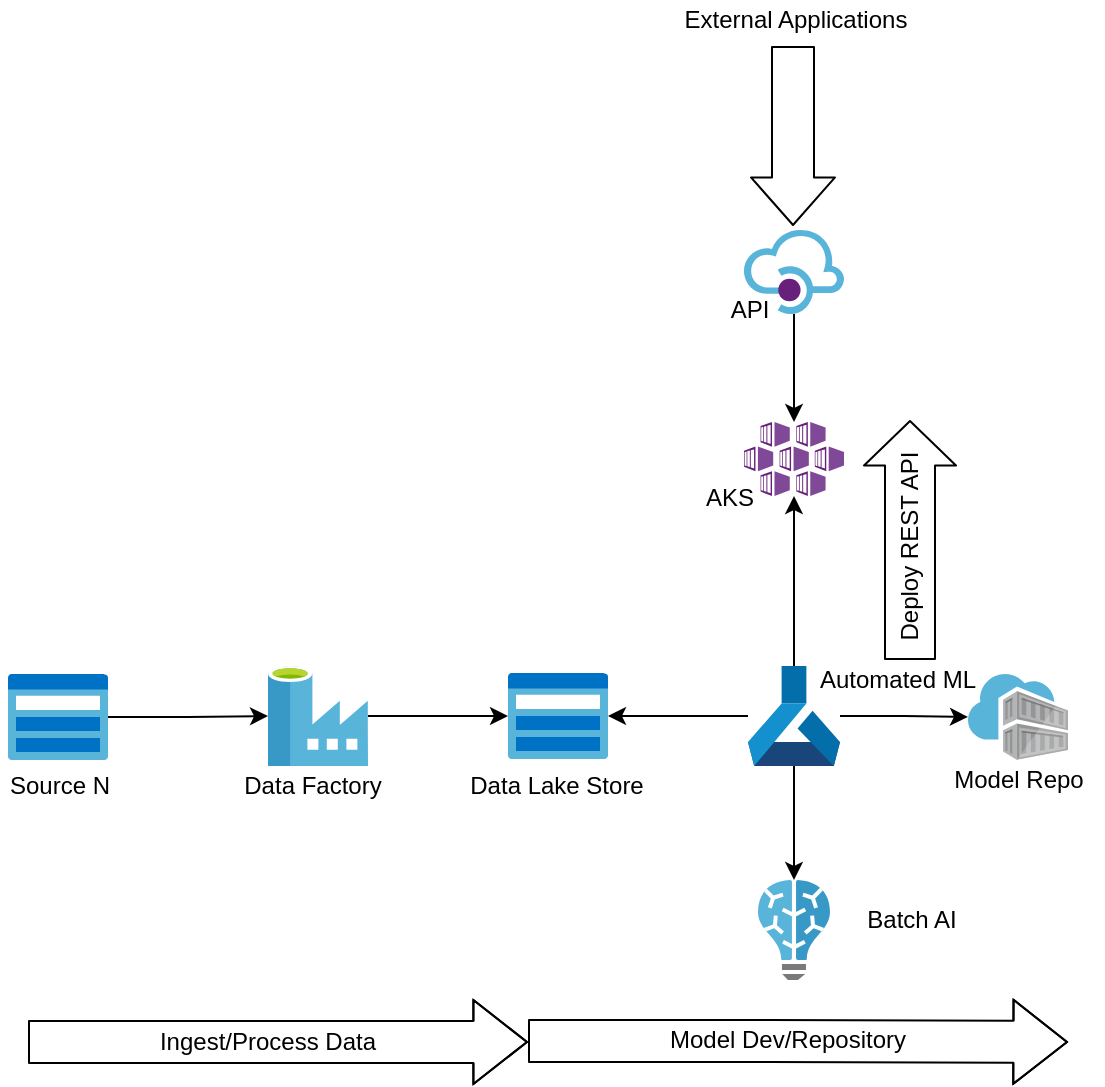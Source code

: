 <mxfile version="14.4.4" type="github">
  <diagram id="zSh2a149f-0JXWldT1MG" name="AutomatedML">
    <mxGraphModel dx="1038" dy="580" grid="1" gridSize="10" guides="1" tooltips="1" connect="1" arrows="1" fold="1" page="1" pageScale="1" pageWidth="850" pageHeight="1100" math="0" shadow="0">
      <root>
        <mxCell id="0" />
        <mxCell id="1" parent="0" />
        <mxCell id="WBOZZxdTKDu7MEPYcMjf-1" value="" style="aspect=fixed;html=1;points=[];align=center;image;fontSize=12;image=img/lib/mscae/ClassicStorage.svg;" vertex="1" parent="1">
          <mxGeometry x="374" y="566.5" width="50" height="43" as="geometry" />
        </mxCell>
        <mxCell id="WBOZZxdTKDu7MEPYcMjf-8" value="" style="edgeStyle=orthogonalEdgeStyle;rounded=0;orthogonalLoop=1;jettySize=auto;html=1;" edge="1" parent="1" source="WBOZZxdTKDu7MEPYcMjf-2" target="WBOZZxdTKDu7MEPYcMjf-3">
          <mxGeometry relative="1" as="geometry" />
        </mxCell>
        <mxCell id="WBOZZxdTKDu7MEPYcMjf-2" value="" style="aspect=fixed;html=1;points=[];align=center;image;fontSize=12;image=img/lib/mscae/ClassicStorage.svg;" vertex="1" parent="1">
          <mxGeometry x="124" y="567" width="50" height="43" as="geometry" />
        </mxCell>
        <mxCell id="WBOZZxdTKDu7MEPYcMjf-9" value="" style="edgeStyle=orthogonalEdgeStyle;rounded=0;orthogonalLoop=1;jettySize=auto;html=1;" edge="1" parent="1" source="WBOZZxdTKDu7MEPYcMjf-3" target="WBOZZxdTKDu7MEPYcMjf-1">
          <mxGeometry relative="1" as="geometry" />
        </mxCell>
        <mxCell id="WBOZZxdTKDu7MEPYcMjf-3" value="" style="aspect=fixed;html=1;points=[];align=center;image;fontSize=12;image=img/lib/mscae/Data_Factory.svg;" vertex="1" parent="1">
          <mxGeometry x="254" y="563" width="50" height="50" as="geometry" />
        </mxCell>
        <mxCell id="WBOZZxdTKDu7MEPYcMjf-10" value="" style="edgeStyle=orthogonalEdgeStyle;rounded=0;orthogonalLoop=1;jettySize=auto;html=1;" edge="1" parent="1" source="WBOZZxdTKDu7MEPYcMjf-4" target="WBOZZxdTKDu7MEPYcMjf-1">
          <mxGeometry relative="1" as="geometry" />
        </mxCell>
        <mxCell id="WBOZZxdTKDu7MEPYcMjf-11" value="" style="edgeStyle=orthogonalEdgeStyle;rounded=0;orthogonalLoop=1;jettySize=auto;html=1;" edge="1" parent="1" source="WBOZZxdTKDu7MEPYcMjf-4" target="WBOZZxdTKDu7MEPYcMjf-5">
          <mxGeometry relative="1" as="geometry" />
        </mxCell>
        <mxCell id="WBOZZxdTKDu7MEPYcMjf-12" value="" style="edgeStyle=orthogonalEdgeStyle;rounded=0;orthogonalLoop=1;jettySize=auto;html=1;" edge="1" parent="1" source="WBOZZxdTKDu7MEPYcMjf-4" target="WBOZZxdTKDu7MEPYcMjf-7">
          <mxGeometry relative="1" as="geometry" />
        </mxCell>
        <mxCell id="WBOZZxdTKDu7MEPYcMjf-13" value="" style="edgeStyle=orthogonalEdgeStyle;rounded=0;orthogonalLoop=1;jettySize=auto;html=1;" edge="1" parent="1" source="WBOZZxdTKDu7MEPYcMjf-4" target="WBOZZxdTKDu7MEPYcMjf-6">
          <mxGeometry relative="1" as="geometry" />
        </mxCell>
        <mxCell id="WBOZZxdTKDu7MEPYcMjf-4" value="" style="aspect=fixed;html=1;points=[];align=center;image;fontSize=12;image=img/lib/mscae/Machine_Learning_Service_Workspaces.svg;" vertex="1" parent="1">
          <mxGeometry x="494" y="563" width="46" height="50" as="geometry" />
        </mxCell>
        <mxCell id="WBOZZxdTKDu7MEPYcMjf-5" value="" style="aspect=fixed;html=1;points=[];align=center;image;fontSize=12;image=img/lib/mscae/Batch_AI.svg;" vertex="1" parent="1">
          <mxGeometry x="499" y="670" width="36" height="50" as="geometry" />
        </mxCell>
        <mxCell id="WBOZZxdTKDu7MEPYcMjf-6" value="" style="aspect=fixed;html=1;points=[];align=center;image;fontSize=12;image=img/lib/mscae/Kubernetes_Services.svg;" vertex="1" parent="1">
          <mxGeometry x="492" y="441" width="50" height="37" as="geometry" />
        </mxCell>
        <mxCell id="WBOZZxdTKDu7MEPYcMjf-7" value="" style="aspect=fixed;html=1;points=[];align=center;image;fontSize=12;image=img/lib/mscae/Container_Registries.svg;" vertex="1" parent="1">
          <mxGeometry x="604" y="567" width="50" height="43" as="geometry" />
        </mxCell>
        <mxCell id="WBOZZxdTKDu7MEPYcMjf-14" value="" style="shape=flexArrow;endArrow=classic;html=1;width=21;endSize=8.6;" edge="1" parent="1">
          <mxGeometry width="50" height="50" relative="1" as="geometry">
            <mxPoint x="134" y="751" as="sourcePoint" />
            <mxPoint x="384" y="751" as="targetPoint" />
            <Array as="points">
              <mxPoint x="254" y="751" />
            </Array>
          </mxGeometry>
        </mxCell>
        <mxCell id="WBOZZxdTKDu7MEPYcMjf-16" value="Source N" style="text;html=1;strokeColor=none;fillColor=none;align=center;verticalAlign=middle;whiteSpace=wrap;rounded=0;" vertex="1" parent="1">
          <mxGeometry x="120" y="613" width="60" height="20" as="geometry" />
        </mxCell>
        <mxCell id="WBOZZxdTKDu7MEPYcMjf-17" value="Data Factory" style="text;html=1;strokeColor=none;fillColor=none;align=center;verticalAlign=middle;whiteSpace=wrap;rounded=0;" vertex="1" parent="1">
          <mxGeometry x="234" y="613" width="85" height="20" as="geometry" />
        </mxCell>
        <mxCell id="WBOZZxdTKDu7MEPYcMjf-18" value="&lt;span style=&quot;color: rgba(0 , 0 , 0 , 0) ; font-family: monospace ; font-size: 0px&quot;&gt;%3CmxGraphModel%3E%3Croot%3E%3CmxCell%20id%3D%220%22%2F%3E%3CmxCell%20id%3D%221%22%20parent%3D%220%22%2F%3E%3CmxCell%20id%3D%222%22%20value%3D%22Source%20N%22%20style%3D%22text%3Bhtml%3D1%3BstrokeColor%3Dnone%3BfillColor%3Dnone%3Balign%3Dcenter%3BverticalAlign%3Dmiddle%3BwhiteSpace%3Dwrap%3Brounded%3D0%3B%22%20vertex%3D%221%22%20parent%3D%221%22%3E%3CmxGeometry%20x%3D%22106%22%20y%3D%22353%22%20width%3D%2260%22%20height%3D%2220%22%20as%3D%22geometry%22%2F%3E%3C%2FmxCell%3E%3C%2Froot%3E%3C%2FmxGraphModel%3E&lt;/span&gt;" style="text;html=1;align=center;verticalAlign=middle;resizable=0;points=[];autosize=1;" vertex="1" parent="1">
          <mxGeometry x="414" y="640" width="20" height="20" as="geometry" />
        </mxCell>
        <mxCell id="WBOZZxdTKDu7MEPYcMjf-19" value="Data Lake Store" style="text;html=1;strokeColor=none;fillColor=none;align=center;verticalAlign=middle;whiteSpace=wrap;rounded=0;" vertex="1" parent="1">
          <mxGeometry x="351" y="613" width="95" height="20" as="geometry" />
        </mxCell>
        <mxCell id="WBOZZxdTKDu7MEPYcMjf-20" value="Automated ML" style="text;html=1;strokeColor=none;fillColor=none;align=center;verticalAlign=middle;whiteSpace=wrap;rounded=0;" vertex="1" parent="1">
          <mxGeometry x="524" y="560" width="90" height="20" as="geometry" />
        </mxCell>
        <mxCell id="WBOZZxdTKDu7MEPYcMjf-22" value="Batch AI" style="text;html=1;strokeColor=none;fillColor=none;align=center;verticalAlign=middle;whiteSpace=wrap;rounded=0;" vertex="1" parent="1">
          <mxGeometry x="542" y="680" width="68" height="20" as="geometry" />
        </mxCell>
        <mxCell id="WBOZZxdTKDu7MEPYcMjf-23" value="AKS" style="text;html=1;strokeColor=none;fillColor=none;align=center;verticalAlign=middle;whiteSpace=wrap;rounded=0;" vertex="1" parent="1">
          <mxGeometry x="460" y="469" width="50" height="20" as="geometry" />
        </mxCell>
        <mxCell id="WBOZZxdTKDu7MEPYcMjf-24" value="Model Repo" style="text;html=1;strokeColor=none;fillColor=none;align=center;verticalAlign=middle;whiteSpace=wrap;rounded=0;" vertex="1" parent="1">
          <mxGeometry x="586.5" y="609.5" width="85" height="20" as="geometry" />
        </mxCell>
        <mxCell id="WBOZZxdTKDu7MEPYcMjf-25" value="Ingest/Process Data" style="text;html=1;strokeColor=none;fillColor=none;align=center;verticalAlign=middle;whiteSpace=wrap;rounded=0;" vertex="1" parent="1">
          <mxGeometry x="174" y="741" width="160" height="20" as="geometry" />
        </mxCell>
        <mxCell id="WBOZZxdTKDu7MEPYcMjf-27" value="" style="shape=flexArrow;endArrow=classic;html=1;width=21;endSize=8.6;" edge="1" parent="1">
          <mxGeometry width="50" height="50" relative="1" as="geometry">
            <mxPoint x="384" y="750.5" as="sourcePoint" />
            <mxPoint x="654" y="751" as="targetPoint" />
            <Array as="points">
              <mxPoint x="504" y="750.5" />
            </Array>
          </mxGeometry>
        </mxCell>
        <mxCell id="WBOZZxdTKDu7MEPYcMjf-28" value="Model Dev/Repository" style="text;html=1;strokeColor=none;fillColor=none;align=center;verticalAlign=middle;whiteSpace=wrap;rounded=0;" vertex="1" parent="1">
          <mxGeometry x="414" y="740" width="200" height="20" as="geometry" />
        </mxCell>
        <mxCell id="WBOZZxdTKDu7MEPYcMjf-30" value="" style="shape=flexArrow;endArrow=classic;html=1;width=25;endSize=7.09;exitX=0.5;exitY=0;exitDx=0;exitDy=0;" edge="1" parent="1">
          <mxGeometry width="50" height="50" relative="1" as="geometry">
            <mxPoint x="575" y="560" as="sourcePoint" />
            <mxPoint x="575" y="440" as="targetPoint" />
          </mxGeometry>
        </mxCell>
        <mxCell id="WBOZZxdTKDu7MEPYcMjf-32" value="Deploy REST API" style="text;html=1;strokeColor=none;fillColor=none;align=center;verticalAlign=middle;whiteSpace=wrap;rounded=0;rotation=-90;" vertex="1" parent="1">
          <mxGeometry x="519.5" y="497" width="110" height="13" as="geometry" />
        </mxCell>
        <mxCell id="WBOZZxdTKDu7MEPYcMjf-38" value="" style="edgeStyle=orthogonalEdgeStyle;rounded=0;orthogonalLoop=1;jettySize=auto;html=1;" edge="1" parent="1" source="WBOZZxdTKDu7MEPYcMjf-37" target="WBOZZxdTKDu7MEPYcMjf-6">
          <mxGeometry relative="1" as="geometry" />
        </mxCell>
        <mxCell id="WBOZZxdTKDu7MEPYcMjf-37" value="" style="aspect=fixed;html=1;points=[];align=center;image;fontSize=12;image=img/lib/mscae/API_Management.svg;" vertex="1" parent="1">
          <mxGeometry x="492" y="345" width="50" height="42" as="geometry" />
        </mxCell>
        <mxCell id="WBOZZxdTKDu7MEPYcMjf-39" value="API" style="text;html=1;strokeColor=none;fillColor=none;align=center;verticalAlign=middle;whiteSpace=wrap;rounded=0;" vertex="1" parent="1">
          <mxGeometry x="469.5" y="375" width="50" height="20" as="geometry" />
        </mxCell>
        <mxCell id="WBOZZxdTKDu7MEPYcMjf-40" value="" style="shape=flexArrow;endArrow=classic;html=1;width=21;endSize=7.6;" edge="1" parent="1">
          <mxGeometry width="50" height="50" relative="1" as="geometry">
            <mxPoint x="516.5" y="253" as="sourcePoint" />
            <mxPoint x="516.5" y="343" as="targetPoint" />
          </mxGeometry>
        </mxCell>
        <mxCell id="WBOZZxdTKDu7MEPYcMjf-41" value="External Applications" style="text;html=1;strokeColor=none;fillColor=none;align=center;verticalAlign=middle;whiteSpace=wrap;rounded=0;" vertex="1" parent="1">
          <mxGeometry x="453" y="230" width="130" height="20" as="geometry" />
        </mxCell>
      </root>
    </mxGraphModel>
  </diagram>
</mxfile>
